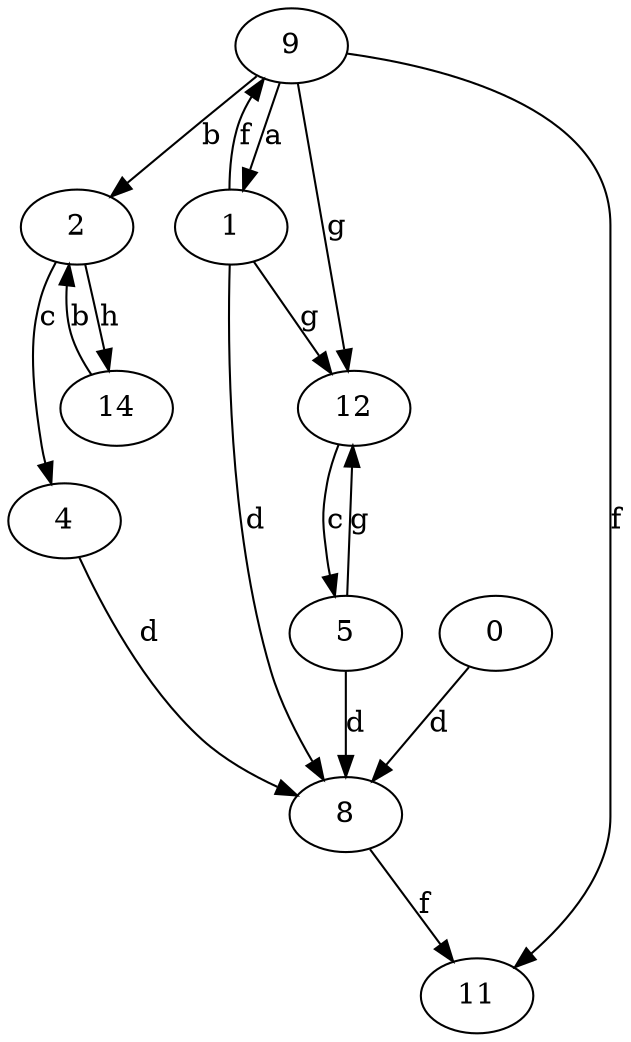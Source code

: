 strict digraph  {
0;
1;
2;
4;
5;
8;
9;
11;
12;
14;
0 -> 8  [label=d];
1 -> 8  [label=d];
1 -> 9  [label=f];
1 -> 12  [label=g];
2 -> 4  [label=c];
2 -> 14  [label=h];
4 -> 8  [label=d];
5 -> 8  [label=d];
5 -> 12  [label=g];
8 -> 11  [label=f];
9 -> 1  [label=a];
9 -> 2  [label=b];
9 -> 11  [label=f];
9 -> 12  [label=g];
12 -> 5  [label=c];
14 -> 2  [label=b];
}
